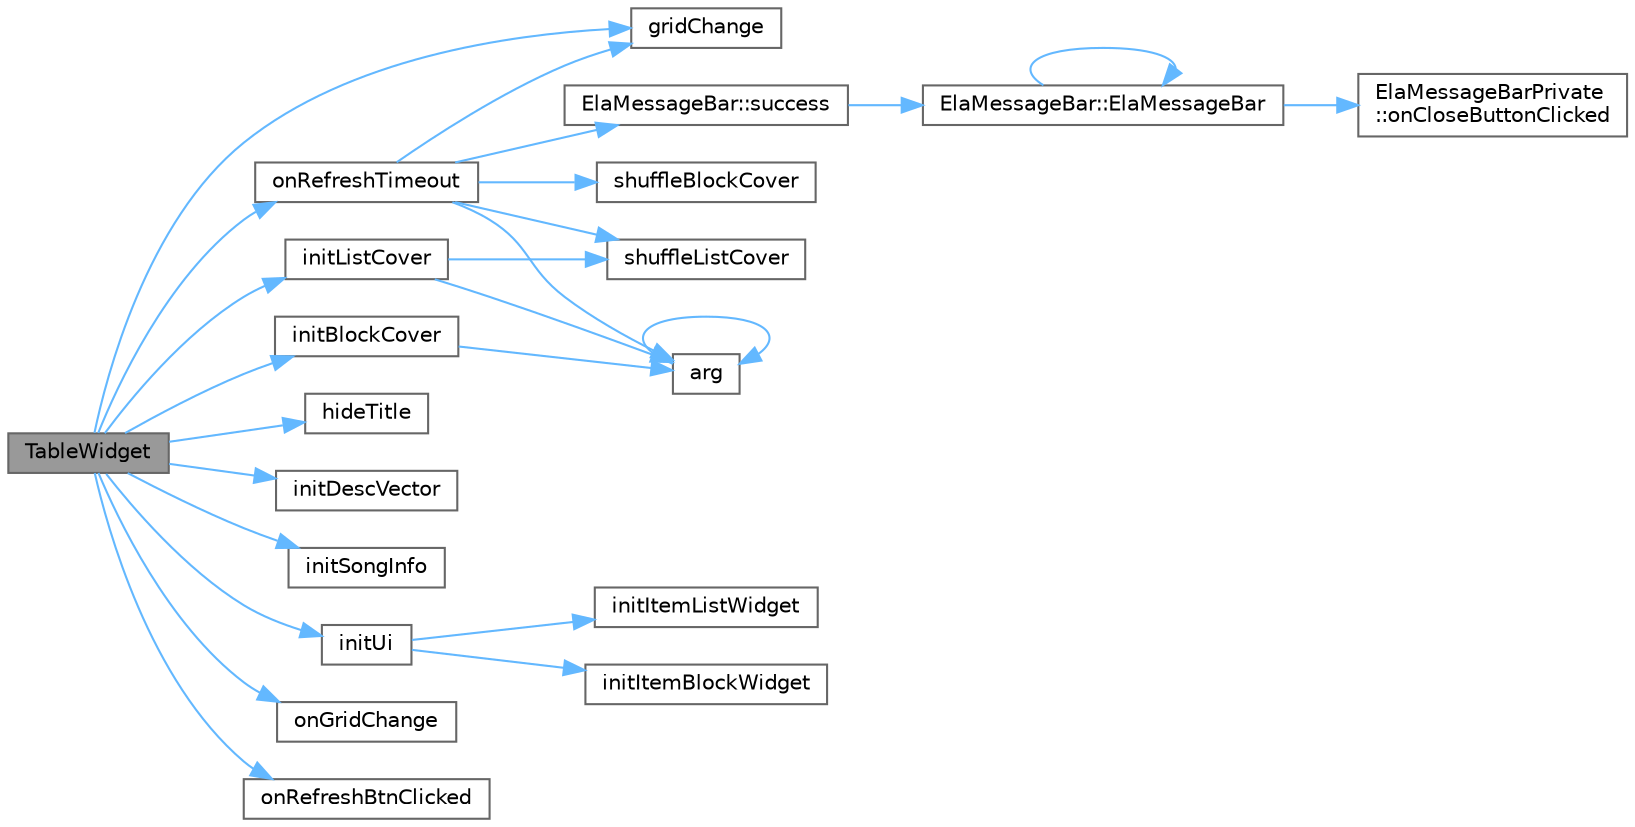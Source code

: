 digraph "TableWidget"
{
 // LATEX_PDF_SIZE
  bgcolor="transparent";
  edge [fontname=Helvetica,fontsize=10,labelfontname=Helvetica,labelfontsize=10];
  node [fontname=Helvetica,fontsize=10,shape=box,height=0.2,width=0.4];
  rankdir="LR";
  Node1 [id="Node000001",label="TableWidget",height=0.2,width=0.4,color="gray40", fillcolor="grey60", style="filled", fontcolor="black",tooltip="构造函数，初始化推荐界面"];
  Node1 -> Node2 [id="edge1_Node000001_Node000002",color="steelblue1",style="solid",tooltip=" "];
  Node2 [id="Node000002",label="gridChange",height=0.2,width=0.4,color="grey40", fillcolor="white", style="filled",URL="$class_table_widget.html#a67d587b33d89a93c6006d928839cc5c9",tooltip="网格列数改变信号"];
  Node1 -> Node3 [id="edge2_Node000001_Node000003",color="steelblue1",style="solid",tooltip=" "];
  Node3 [id="Node000003",label="hideTitle",height=0.2,width=0.4,color="grey40", fillcolor="white", style="filled",URL="$class_table_widget.html#ad8e479f5f8d279af65bc835ae430185b",tooltip="隐藏标题信号"];
  Node1 -> Node4 [id="edge3_Node000001_Node000004",color="steelblue1",style="solid",tooltip=" "];
  Node4 [id="Node000004",label="initBlockCover",height=0.2,width=0.4,color="grey40", fillcolor="white", style="filled",URL="$class_table_widget.html#a717c1d55581756328ecb4b6d69929b34",tooltip="初始化块状封面"];
  Node4 -> Node5 [id="edge4_Node000004_Node000005",color="steelblue1",style="solid",tooltip=" "];
  Node5 [id="Node000005",label="arg",height=0.2,width=0.4,color="grey40", fillcolor="white", style="filled",URL="$base_8h.html#a2c8e80c1b1c8b7747e99b8e9a24a0429",tooltip="Returns a named argument to be used in a formatting function."];
  Node5 -> Node5 [id="edge5_Node000005_Node000005",color="steelblue1",style="solid",tooltip=" "];
  Node1 -> Node6 [id="edge6_Node000001_Node000006",color="steelblue1",style="solid",tooltip=" "];
  Node6 [id="Node000006",label="initDescVector",height=0.2,width=0.4,color="grey40", fillcolor="white", style="filled",URL="$class_table_widget.html#a912dd2b7693b8494786d5dd5abe02f3d",tooltip="初始化描述文本"];
  Node1 -> Node7 [id="edge7_Node000001_Node000007",color="steelblue1",style="solid",tooltip=" "];
  Node7 [id="Node000007",label="initListCover",height=0.2,width=0.4,color="grey40", fillcolor="white", style="filled",URL="$class_table_widget.html#adc2a74c6a37c4b9010562ddc986a44c6",tooltip="初始化列表封面"];
  Node7 -> Node5 [id="edge8_Node000007_Node000005",color="steelblue1",style="solid",tooltip=" "];
  Node7 -> Node8 [id="edge9_Node000007_Node000008",color="steelblue1",style="solid",tooltip=" "];
  Node8 [id="Node000008",label="shuffleListCover",height=0.2,width=0.4,color="grey40", fillcolor="white", style="filled",URL="$class_table_widget.html#aee6d1420a7a2d3cbb7fa0505cf5dee46",tooltip="打乱列表封面"];
  Node1 -> Node9 [id="edge10_Node000001_Node000009",color="steelblue1",style="solid",tooltip=" "];
  Node9 [id="Node000009",label="initSongInfo",height=0.2,width=0.4,color="grey40", fillcolor="white", style="filled",URL="$class_table_widget.html#acb631aa9799513064bfefbbaabe7c1ff",tooltip="初始化歌曲信息"];
  Node1 -> Node10 [id="edge11_Node000001_Node000010",color="steelblue1",style="solid",tooltip=" "];
  Node10 [id="Node000010",label="initUi",height=0.2,width=0.4,color="grey40", fillcolor="white", style="filled",URL="$class_table_widget.html#afba6e95967cc3eb25fd518f7bde6ec04",tooltip="初始化界面"];
  Node10 -> Node11 [id="edge12_Node000010_Node000011",color="steelblue1",style="solid",tooltip=" "];
  Node11 [id="Node000011",label="initItemBlockWidget",height=0.2,width=0.4,color="grey40", fillcolor="white", style="filled",URL="$class_table_widget.html#a05ed549e024619b644e02285b3e6c168",tooltip="初始化块状推荐控件"];
  Node10 -> Node12 [id="edge13_Node000010_Node000012",color="steelblue1",style="solid",tooltip=" "];
  Node12 [id="Node000012",label="initItemListWidget",height=0.2,width=0.4,color="grey40", fillcolor="white", style="filled",URL="$class_table_widget.html#a3e3566d182a36e8692cb0a329ed97b40",tooltip="初始化小图标列表推荐控件"];
  Node1 -> Node13 [id="edge14_Node000001_Node000013",color="steelblue1",style="solid",tooltip=" "];
  Node13 [id="Node000013",label="onGridChange",height=0.2,width=0.4,color="grey40", fillcolor="white", style="filled",URL="$class_table_widget.html#a63994606fa78f25522ab7908cf16f075",tooltip="网格列数改变槽函数"];
  Node1 -> Node14 [id="edge15_Node000001_Node000014",color="steelblue1",style="solid",tooltip=" "];
  Node14 [id="Node000014",label="onRefreshBtnClicked",height=0.2,width=0.4,color="grey40", fillcolor="white", style="filled",URL="$class_table_widget.html#a4548c2fcc2b415995269c9feae249e64",tooltip="刷新按钮点击槽函数"];
  Node1 -> Node15 [id="edge16_Node000001_Node000015",color="steelblue1",style="solid",tooltip=" "];
  Node15 [id="Node000015",label="onRefreshTimeout",height=0.2,width=0.4,color="grey40", fillcolor="white", style="filled",URL="$class_table_widget.html#aaa3e3244dedf688b9b748be52817b433",tooltip="刷新定时器超时槽函数"];
  Node15 -> Node5 [id="edge17_Node000015_Node000005",color="steelblue1",style="solid",tooltip=" "];
  Node15 -> Node2 [id="edge18_Node000015_Node000002",color="steelblue1",style="solid",tooltip=" "];
  Node15 -> Node16 [id="edge19_Node000015_Node000016",color="steelblue1",style="solid",tooltip=" "];
  Node16 [id="Node000016",label="shuffleBlockCover",height=0.2,width=0.4,color="grey40", fillcolor="white", style="filled",URL="$class_table_widget.html#a81fc6c6026087c757f248173f6c3f8a8",tooltip="打乱块状封面"];
  Node15 -> Node8 [id="edge20_Node000015_Node000008",color="steelblue1",style="solid",tooltip=" "];
  Node15 -> Node17 [id="edge21_Node000015_Node000017",color="steelblue1",style="solid",tooltip=" "];
  Node17 [id="Node000017",label="ElaMessageBar::success",height=0.2,width=0.4,color="grey40", fillcolor="white", style="filled",URL="$class_ela_message_bar.html#af8ac00160c4a557adfbba2c9508fa5e8",tooltip="显示成功消息"];
  Node17 -> Node18 [id="edge22_Node000017_Node000018",color="steelblue1",style="solid",tooltip=" "];
  Node18 [id="Node000018",label="ElaMessageBar::ElaMessageBar",height=0.2,width=0.4,color="grey40", fillcolor="white", style="filled",URL="$class_ela_message_bar.html#a1722699abf44f445a31b469f224ab7ca",tooltip="构造函数，初始化消息栏"];
  Node18 -> Node18 [id="edge23_Node000018_Node000018",color="steelblue1",style="solid",tooltip=" "];
  Node18 -> Node19 [id="edge24_Node000018_Node000019",color="steelblue1",style="solid",tooltip=" "];
  Node19 [id="Node000019",label="ElaMessageBarPrivate\l::onCloseButtonClicked",height=0.2,width=0.4,color="grey40", fillcolor="white", style="filled",URL="$class_ela_message_bar_private.html#a826ca8fdb2ca90af2c67cebd15f19bae",tooltip="关闭按钮点击事件处理"];
}
